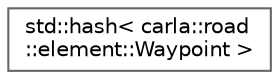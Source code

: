 digraph "类继承关系图"
{
 // INTERACTIVE_SVG=YES
 // LATEX_PDF_SIZE
  bgcolor="transparent";
  edge [fontname=Helvetica,fontsize=10,labelfontname=Helvetica,labelfontsize=10];
  node [fontname=Helvetica,fontsize=10,shape=box,height=0.2,width=0.4];
  rankdir="LR";
  Node0 [id="Node000000",label="std::hash\< carla::road\l::element::Waypoint \>",height=0.2,width=0.4,color="grey40", fillcolor="white", style="filled",URL="$dd/da9/structstd_1_1hash_3_01carla_1_1road_1_1element_1_1Waypoint_01_4.html",tooltip=" "];
}
